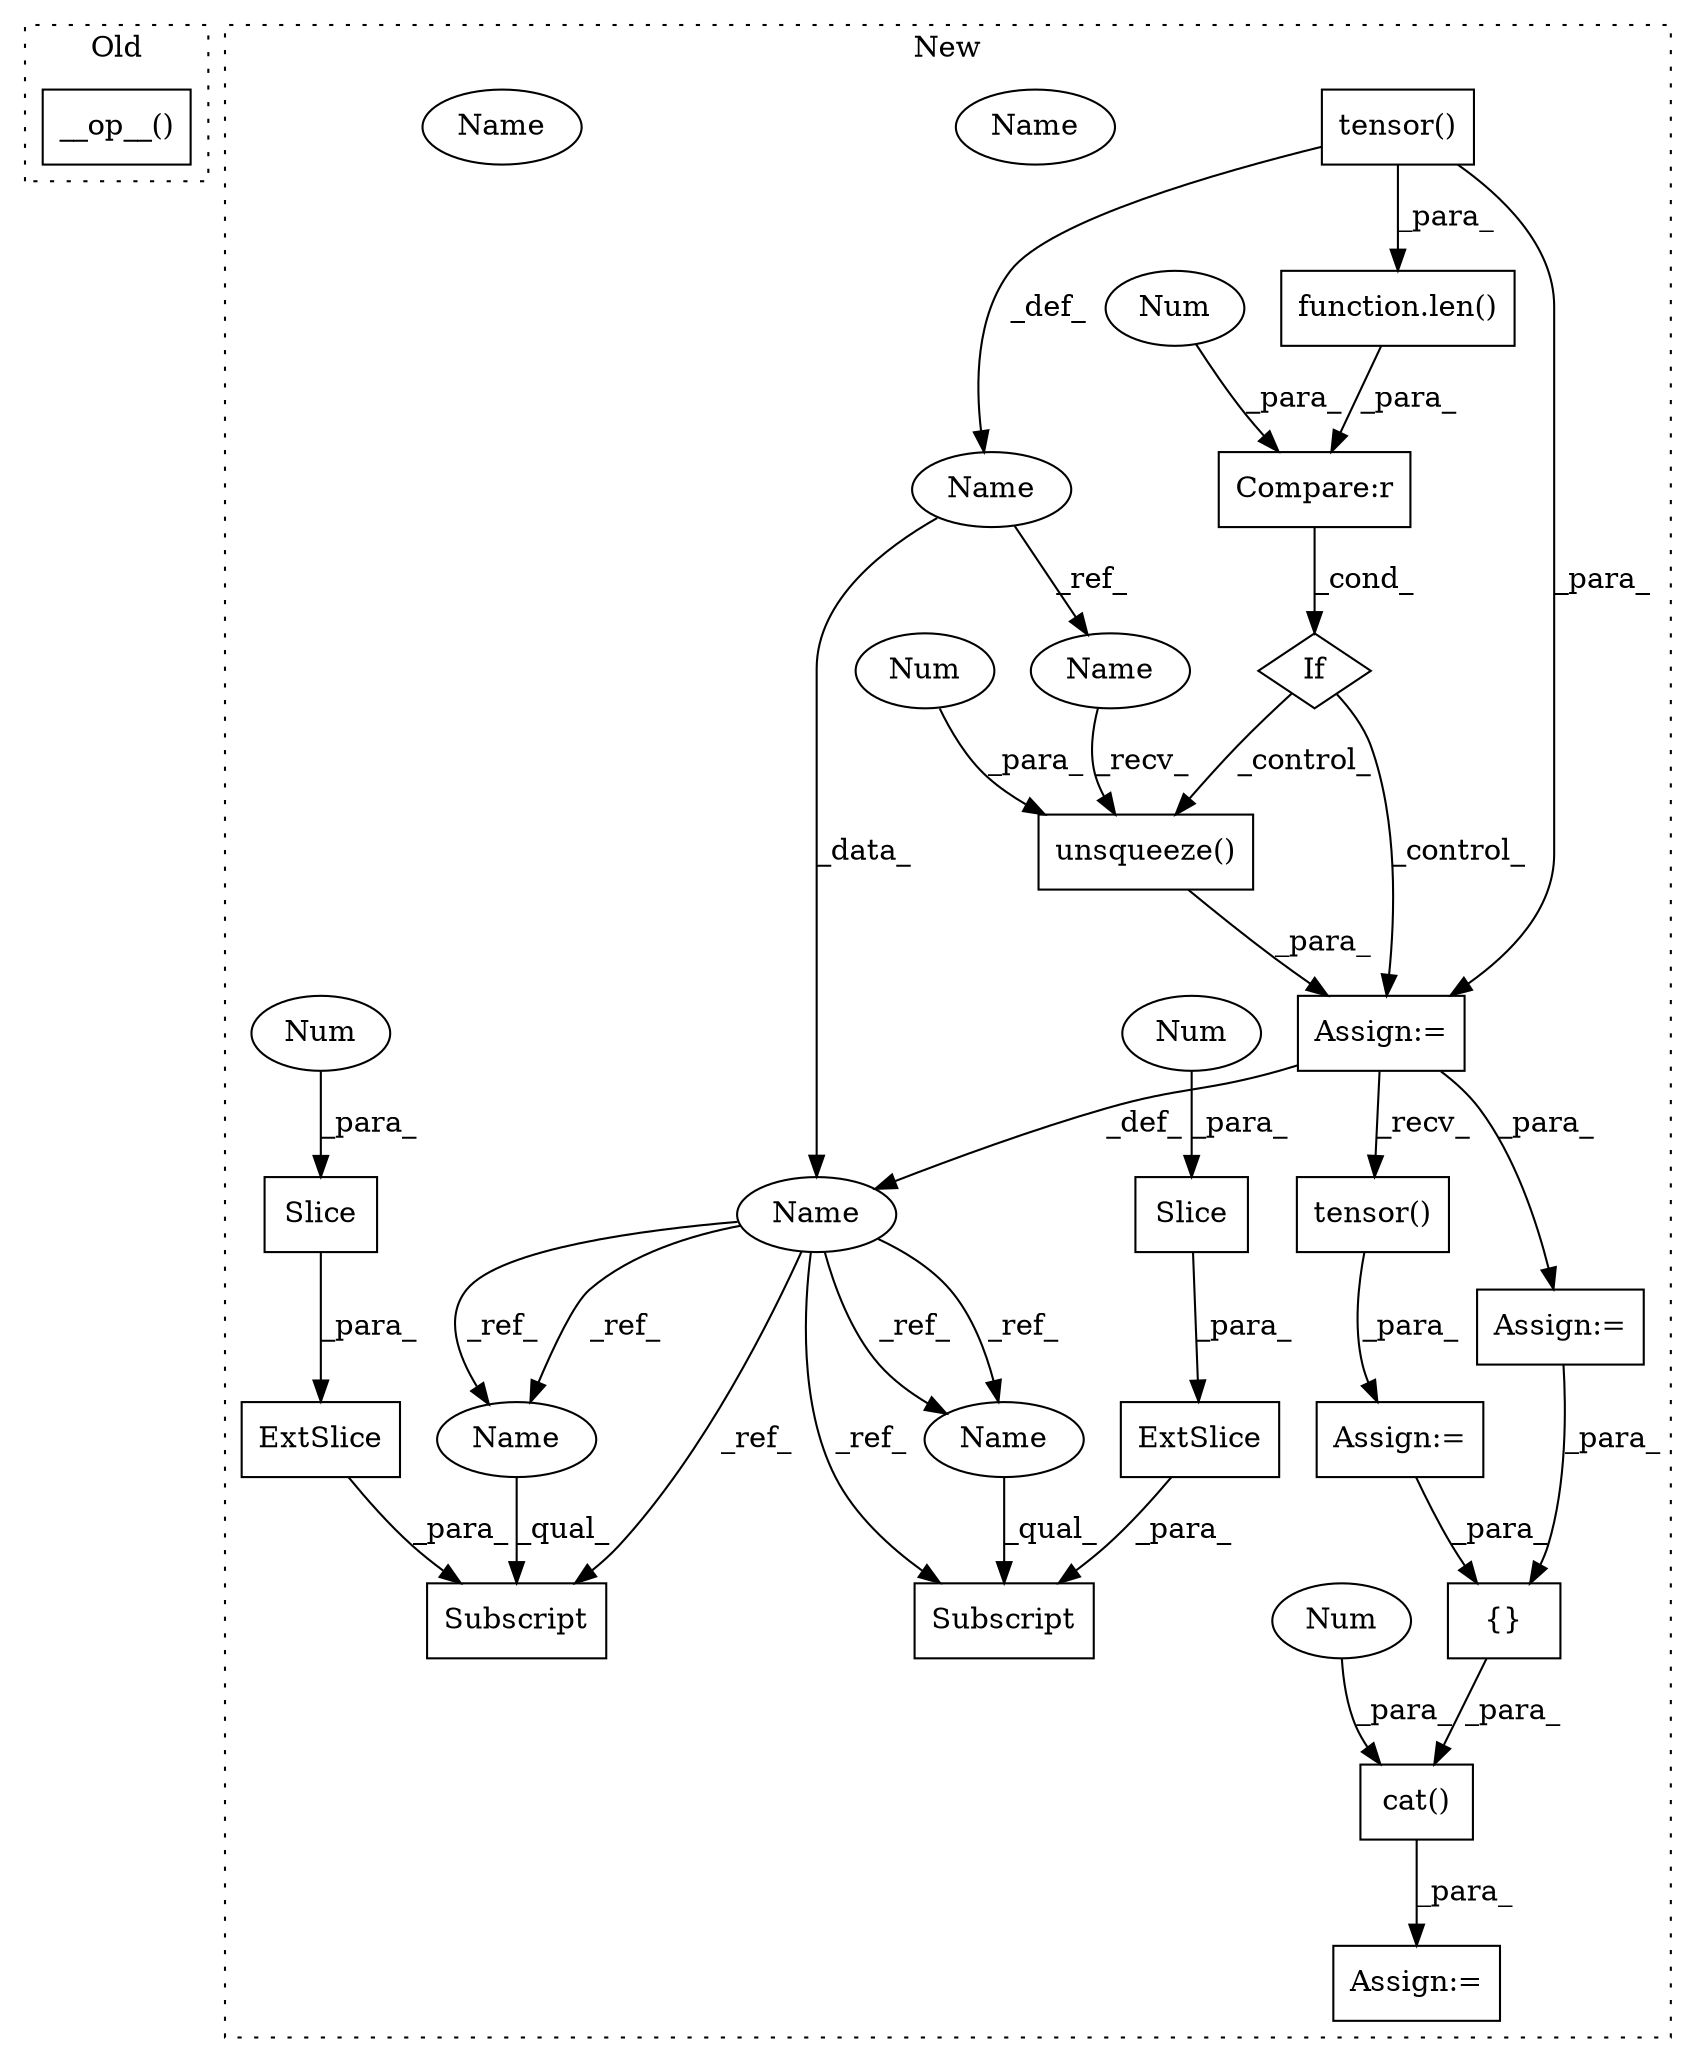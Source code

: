digraph G {
subgraph cluster0 {
1 [label="__op__()" a="75" s="10162,10190" l="12,1" shape="box"];
label = "Old";
style="dotted";
}
subgraph cluster1 {
2 [label="Subscript" a="63" s="11380,0" l="8,0" shape="box"];
3 [label="Name" a="87" s="11108" l="1" shape="ellipse"];
4 [label="unsqueeze()" a="75" s="11170,11183" l="12,1" shape="box"];
5 [label="tensor()" a="75" s="11112" l="10" shape="box"];
6 [label="Num" a="76" s="11182" l="1" shape="ellipse"];
7 [label="tensor()" a="75" s="11367" l="31" shape="box"];
8 [label="If" a="96" s="11131" l="2" shape="diamond"];
9 [label="Subscript" a="63" s="11310,0" l="8,0" shape="box"];
10 [label="{}" a="59" s="11421,11451" l="1,0" shape="box"];
11 [label="function.len()" a="75" s="11134,11145" l="4,1" shape="box"];
12 [label="Compare:r" a="40" s="11133" l="19" shape="box"];
13 [label="Num" a="76" s="11150" l="1" shape="ellipse"];
14 [label="Name" a="87" s="11166" l="1" shape="ellipse"];
15 [label="cat()" a="75" s="11411,11455" l="10,1" shape="box"];
16 [label="Num" a="76" s="11454" l="1" shape="ellipse"];
17 [label="ExtSlice" a="85" s="11310" l="1" shape="box"];
18 [label="Slice" a="80" s="11315" l="1" shape="box"];
19 [label="Num" a="76" s="11316" l="1" shape="ellipse"];
20 [label="ExtSlice" a="85" s="11380" l="1" shape="box"];
21 [label="Slice" a="80" s="11385" l="1" shape="box"];
22 [label="Num" a="76" s="11385" l="1" shape="ellipse"];
23 [label="Assign:=" a="68" s="11267" l="3" shape="box"];
24 [label="Assign:=" a="68" s="11408" l="3" shape="box"];
25 [label="Assign:=" a="68" s="11364" l="3" shape="box"];
26 [label="Assign:=" a="68" s="11167" l="3" shape="box"];
27 [label="Name" a="87" s="11170" l="1" shape="ellipse"];
28 [label="Name" a="87" s="11310" l="1" shape="ellipse"];
29 [label="Name" a="87" s="11380" l="1" shape="ellipse"];
30 [label="Name" a="87" s="11380" l="1" shape="ellipse"];
31 [label="Name" a="87" s="11310" l="1" shape="ellipse"];
label = "New";
style="dotted";
}
3 -> 14 [label="_data_"];
3 -> 27 [label="_ref_"];
4 -> 26 [label="_para_"];
5 -> 3 [label="_def_"];
5 -> 11 [label="_para_"];
5 -> 26 [label="_para_"];
6 -> 4 [label="_para_"];
7 -> 25 [label="_para_"];
8 -> 4 [label="_control_"];
8 -> 26 [label="_control_"];
10 -> 15 [label="_para_"];
11 -> 12 [label="_para_"];
12 -> 8 [label="_cond_"];
13 -> 12 [label="_para_"];
14 -> 31 [label="_ref_"];
14 -> 30 [label="_ref_"];
14 -> 2 [label="_ref_"];
14 -> 30 [label="_ref_"];
14 -> 9 [label="_ref_"];
14 -> 31 [label="_ref_"];
15 -> 24 [label="_para_"];
16 -> 15 [label="_para_"];
17 -> 9 [label="_para_"];
18 -> 17 [label="_para_"];
19 -> 18 [label="_para_"];
20 -> 2 [label="_para_"];
21 -> 20 [label="_para_"];
22 -> 21 [label="_para_"];
23 -> 10 [label="_para_"];
25 -> 10 [label="_para_"];
26 -> 7 [label="_recv_"];
26 -> 14 [label="_def_"];
26 -> 23 [label="_para_"];
27 -> 4 [label="_recv_"];
30 -> 2 [label="_qual_"];
31 -> 9 [label="_qual_"];
}